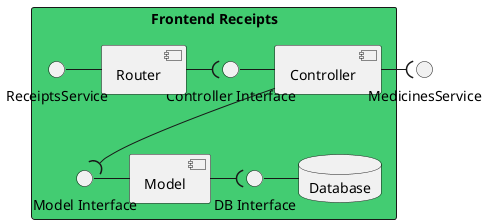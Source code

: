 @startuml

() "MedicinesService" as med

rectangle "Frontend Receipts" #43CC72 {
    component [Controller] as c
    () "Controller Interface" as ci
    component [Router] as r
    database "Database" as db
    () "DB Interface" as dbi
    component [Model] as m
    () "Model Interface" as mi
    () "ReceiptsService" as rs
}

c --( mi
ci - c
r -( ci
dbi - db
m -( dbi
mi - m
rs - r
c -( med


@enduml